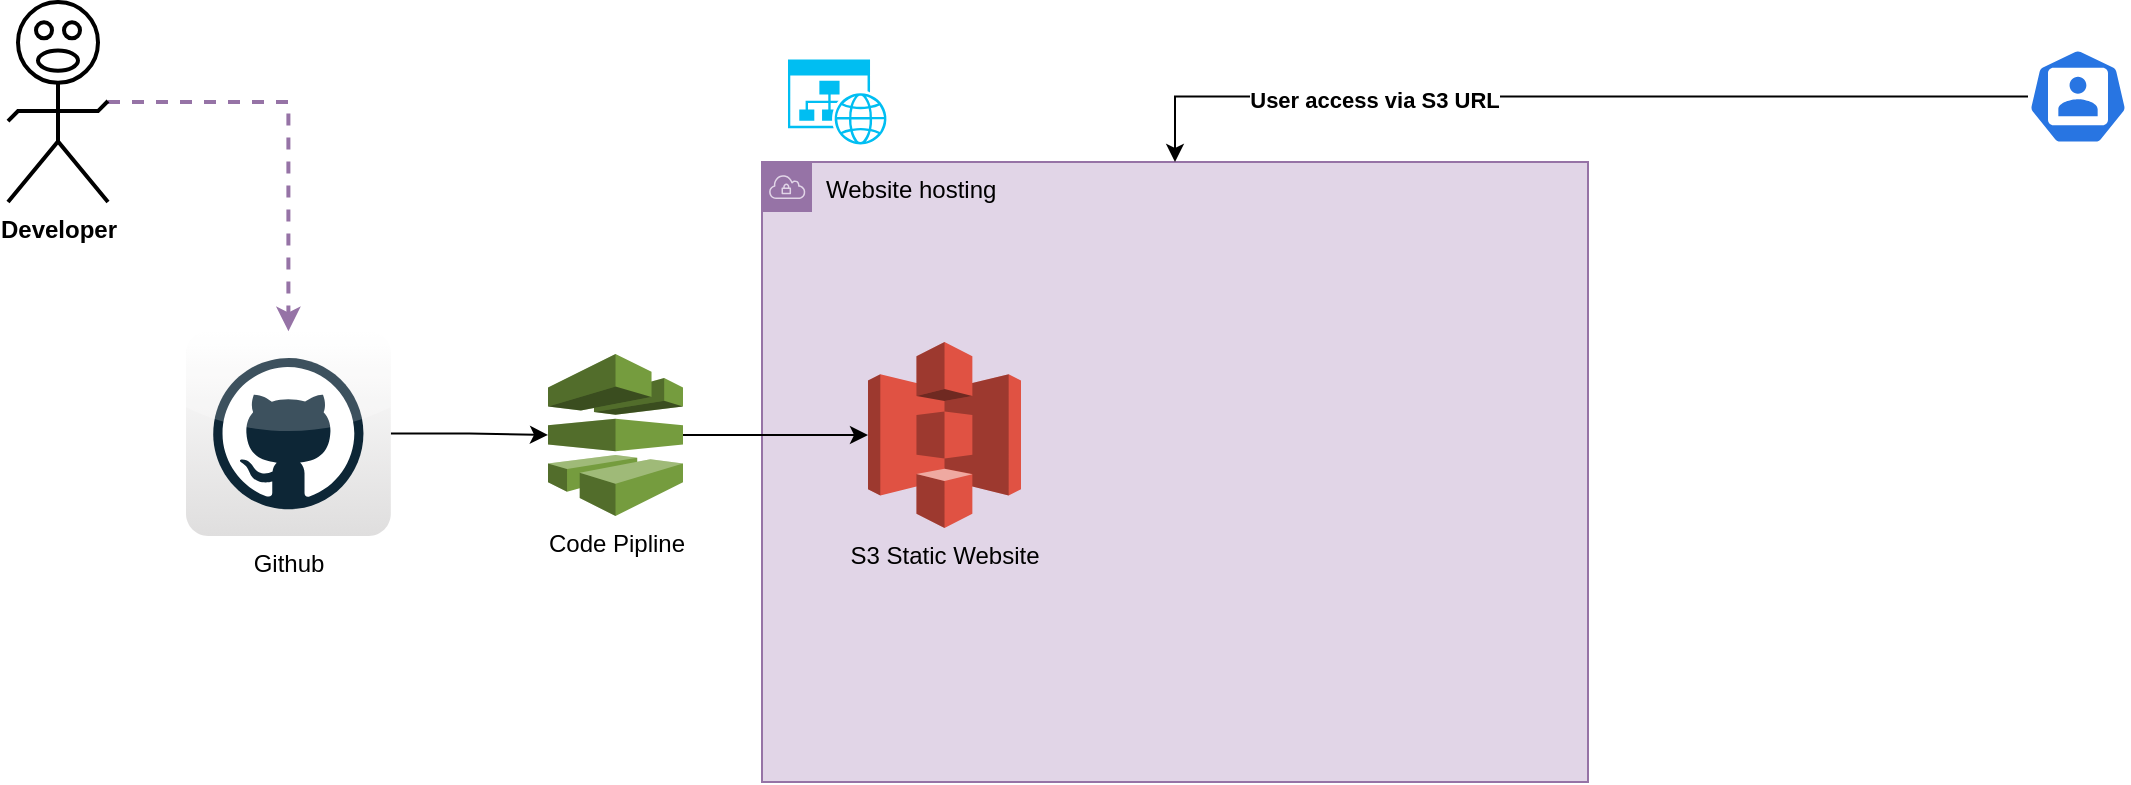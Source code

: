 <mxfile version="20.3.0"><diagram id="6h0ZiCYPmoBzDqQTi91B" name="Page-1"><mxGraphModel dx="1483" dy="766" grid="1" gridSize="10" guides="1" tooltips="1" connect="1" arrows="1" fold="1" page="1" pageScale="1" pageWidth="827" pageHeight="1169" math="0" shadow="0"><root><mxCell id="0"/><mxCell id="1" parent="0"/><mxCell id="B5F0ZYPteJup5USfvtHb-8" value="Website hosting" style="sketch=0;outlineConnect=0;html=1;whiteSpace=wrap;fontSize=12;fontStyle=0;shape=mxgraph.aws4.group;grIcon=mxgraph.aws4.group_vpc;strokeColor=#9673a6;fillColor=#e1d5e7;verticalAlign=top;align=left;spacingLeft=30;dashed=0;" vertex="1" parent="1"><mxGeometry x="427" y="150" width="413" height="310" as="geometry"/></mxCell><mxCell id="B5F0ZYPteJup5USfvtHb-1" value="S3 Static Website" style="outlineConnect=0;dashed=0;verticalLabelPosition=bottom;verticalAlign=top;align=center;html=1;shape=mxgraph.aws3.s3;fillColor=#E05243;gradientColor=none;" vertex="1" parent="1"><mxGeometry x="480" y="240" width="76.5" height="93" as="geometry"/></mxCell><mxCell id="B5F0ZYPteJup5USfvtHb-5" style="edgeStyle=orthogonalEdgeStyle;rounded=0;orthogonalLoop=1;jettySize=auto;html=1;" edge="1" parent="1" source="B5F0ZYPteJup5USfvtHb-2" target="B5F0ZYPteJup5USfvtHb-1"><mxGeometry relative="1" as="geometry"/></mxCell><mxCell id="B5F0ZYPteJup5USfvtHb-2" value="Code Pipline" style="outlineConnect=0;dashed=0;verticalLabelPosition=bottom;verticalAlign=top;align=center;html=1;shape=mxgraph.aws3.codepipeline;fillColor=#759C3E;gradientColor=none;" vertex="1" parent="1"><mxGeometry x="320" y="246" width="67.5" height="81" as="geometry"/></mxCell><mxCell id="B5F0ZYPteJup5USfvtHb-4" style="edgeStyle=orthogonalEdgeStyle;rounded=0;orthogonalLoop=1;jettySize=auto;html=1;" edge="1" parent="1" source="B5F0ZYPteJup5USfvtHb-3" target="B5F0ZYPteJup5USfvtHb-2"><mxGeometry relative="1" as="geometry"/></mxCell><mxCell id="B5F0ZYPteJup5USfvtHb-3" value="Github" style="dashed=0;outlineConnect=0;html=1;align=center;labelPosition=center;verticalLabelPosition=bottom;verticalAlign=top;shape=mxgraph.webicons.github;gradientColor=#DFDEDE" vertex="1" parent="1"><mxGeometry x="139" y="234.6" width="102.4" height="102.4" as="geometry"/></mxCell><mxCell id="B5F0ZYPteJup5USfvtHb-12" style="edgeStyle=orthogonalEdgeStyle;rounded=0;orthogonalLoop=1;jettySize=auto;html=1;fillColor=#e1d5e7;strokeColor=#9673a6;strokeWidth=2;dashed=1;" edge="1" parent="1" source="B5F0ZYPteJup5USfvtHb-6" target="B5F0ZYPteJup5USfvtHb-3"><mxGeometry relative="1" as="geometry"/></mxCell><mxCell id="B5F0ZYPteJup5USfvtHb-6" value="&lt;b&gt;Developer&lt;/b&gt;" style="verticalLabelPosition=bottom;html=1;verticalAlign=top;strokeWidth=2;shape=mxgraph.lean_mapping.verbal;pointerEvents=1;" vertex="1" parent="1"><mxGeometry x="50" y="70" width="50" height="100" as="geometry"/></mxCell><mxCell id="B5F0ZYPteJup5USfvtHb-7" value="" style="verticalLabelPosition=bottom;html=1;verticalAlign=top;align=center;strokeColor=none;fillColor=#00BEF2;shape=mxgraph.azure.website_generic;pointerEvents=1;" vertex="1" parent="1"><mxGeometry x="440" y="98.75" width="50" height="42.5" as="geometry"/></mxCell><mxCell id="B5F0ZYPteJup5USfvtHb-10" style="edgeStyle=orthogonalEdgeStyle;rounded=0;orthogonalLoop=1;jettySize=auto;html=1;" edge="1" parent="1" source="B5F0ZYPteJup5USfvtHb-9" target="B5F0ZYPteJup5USfvtHb-8"><mxGeometry relative="1" as="geometry"/></mxCell><mxCell id="B5F0ZYPteJup5USfvtHb-11" value="User access via S3 URL" style="edgeLabel;html=1;align=center;verticalAlign=middle;resizable=0;points=[];fontStyle=1" vertex="1" connectable="0" parent="B5F0ZYPteJup5USfvtHb-10"><mxGeometry x="0.425" y="1" relative="1" as="geometry"><mxPoint as="offset"/></mxGeometry></mxCell><mxCell id="B5F0ZYPteJup5USfvtHb-9" value="" style="sketch=0;html=1;dashed=0;whitespace=wrap;fillColor=#2875E2;strokeColor=#ffffff;points=[[0.005,0.63,0],[0.1,0.2,0],[0.9,0.2,0],[0.5,0,0],[0.995,0.63,0],[0.72,0.99,0],[0.5,1,0],[0.28,0.99,0]];shape=mxgraph.kubernetes.icon;prIcon=user" vertex="1" parent="1"><mxGeometry x="1060" y="93.25" width="50" height="48" as="geometry"/></mxCell></root></mxGraphModel></diagram></mxfile>